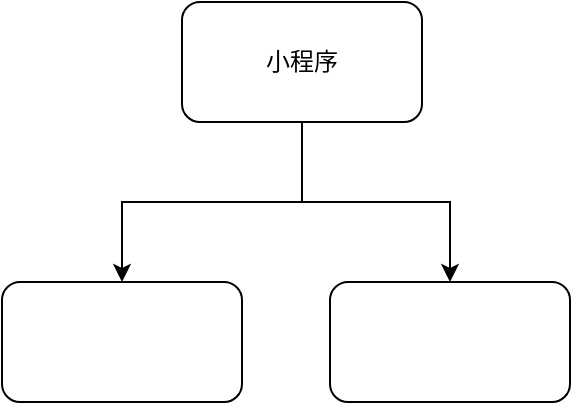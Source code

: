 <mxfile version="14.9.2" type="github">
  <diagram id="YC6umWNXfeDJtNruZ9RA" name="Page-1">
    <mxGraphModel dx="1038" dy="547" grid="1" gridSize="10" guides="1" tooltips="1" connect="1" arrows="1" fold="1" page="1" pageScale="1" pageWidth="827" pageHeight="1169" math="0" shadow="0">
      <root>
        <mxCell id="0" />
        <mxCell id="1" parent="0" />
        <mxCell id="1xpsHCLwSdXzNiefXys3-3" value="" style="edgeStyle=orthogonalEdgeStyle;rounded=0;orthogonalLoop=1;jettySize=auto;html=1;" edge="1" parent="1" source="1xpsHCLwSdXzNiefXys3-1" target="1xpsHCLwSdXzNiefXys3-2">
          <mxGeometry relative="1" as="geometry" />
        </mxCell>
        <mxCell id="1xpsHCLwSdXzNiefXys3-6" style="edgeStyle=orthogonalEdgeStyle;rounded=0;orthogonalLoop=1;jettySize=auto;html=1;" edge="1" parent="1" source="1xpsHCLwSdXzNiefXys3-1" target="1xpsHCLwSdXzNiefXys3-4">
          <mxGeometry relative="1" as="geometry" />
        </mxCell>
        <mxCell id="1xpsHCLwSdXzNiefXys3-1" value="小程序" style="rounded=1;whiteSpace=wrap;html=1;" vertex="1" parent="1">
          <mxGeometry x="340" y="160" width="120" height="60" as="geometry" />
        </mxCell>
        <mxCell id="1xpsHCLwSdXzNiefXys3-2" value="" style="rounded=1;whiteSpace=wrap;html=1;" vertex="1" parent="1">
          <mxGeometry x="250" y="300" width="120" height="60" as="geometry" />
        </mxCell>
        <mxCell id="1xpsHCLwSdXzNiefXys3-4" value="" style="rounded=1;whiteSpace=wrap;html=1;" vertex="1" parent="1">
          <mxGeometry x="414" y="300" width="120" height="60" as="geometry" />
        </mxCell>
      </root>
    </mxGraphModel>
  </diagram>
</mxfile>
